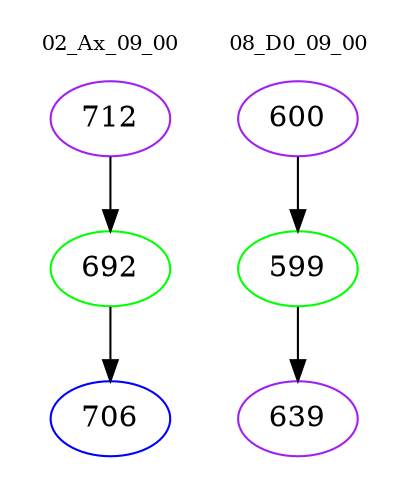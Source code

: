 digraph{
subgraph cluster_0 {
color = white
label = "02_Ax_09_00";
fontsize=10;
T0_712 [label="712", color="purple"]
T0_712 -> T0_692 [color="black"]
T0_692 [label="692", color="green"]
T0_692 -> T0_706 [color="black"]
T0_706 [label="706", color="blue"]
}
subgraph cluster_1 {
color = white
label = "08_D0_09_00";
fontsize=10;
T1_600 [label="600", color="purple"]
T1_600 -> T1_599 [color="black"]
T1_599 [label="599", color="green"]
T1_599 -> T1_639 [color="black"]
T1_639 [label="639", color="purple"]
}
}
